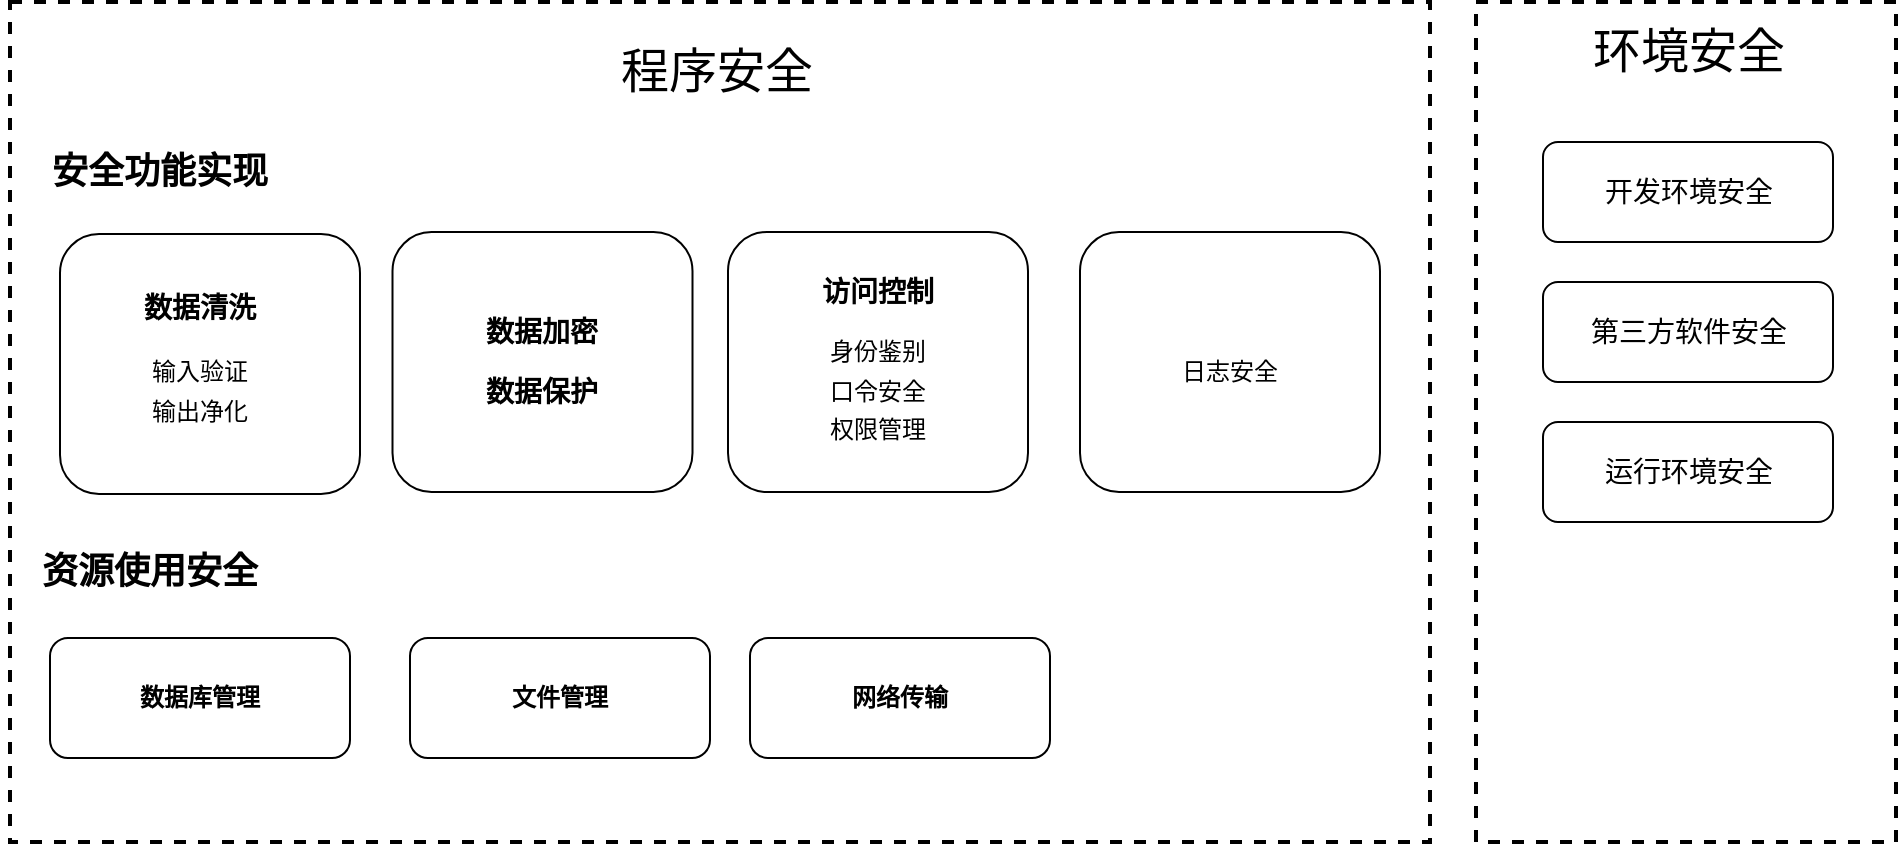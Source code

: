 <mxfile version="24.0.1" type="github">
  <diagram name="第 1 页" id="RZmathICBuaUP1Z9X-BT">
    <mxGraphModel dx="2074" dy="1106" grid="1" gridSize="10" guides="1" tooltips="1" connect="1" arrows="1" fold="1" page="1" pageScale="1" pageWidth="827" pageHeight="1169" math="0" shadow="0">
      <root>
        <mxCell id="0" />
        <mxCell id="1" parent="0" />
        <mxCell id="7MoIx1mdzT6-OvTNjF_R-1" value="" style="rounded=0;whiteSpace=wrap;html=1;dashed=1;strokeWidth=2;" vertex="1" parent="1">
          <mxGeometry x="60" y="310" width="710" height="420" as="geometry" />
        </mxCell>
        <mxCell id="7MoIx1mdzT6-OvTNjF_R-2" value="" style="rounded=0;whiteSpace=wrap;html=1;dashed=1;strokeWidth=2;" vertex="1" parent="1">
          <mxGeometry x="793" y="310" width="210" height="420" as="geometry" />
        </mxCell>
        <mxCell id="7MoIx1mdzT6-OvTNjF_R-3" value="环境安全" style="text;html=1;align=center;verticalAlign=middle;whiteSpace=wrap;rounded=0;fontSize=24;" vertex="1" parent="1">
          <mxGeometry x="832.75" y="320" width="132.5" height="30" as="geometry" />
        </mxCell>
        <mxCell id="7MoIx1mdzT6-OvTNjF_R-5" value="开发环境安全" style="rounded=1;whiteSpace=wrap;html=1;fontSize=14;" vertex="1" parent="1">
          <mxGeometry x="826.5" y="380" width="145" height="50" as="geometry" />
        </mxCell>
        <mxCell id="7MoIx1mdzT6-OvTNjF_R-6" value="程序安全" style="text;html=1;align=center;verticalAlign=middle;whiteSpace=wrap;rounded=0;fontSize=24;" vertex="1" parent="1">
          <mxGeometry x="347" y="330" width="132.5" height="30" as="geometry" />
        </mxCell>
        <mxCell id="7MoIx1mdzT6-OvTNjF_R-8" value="第三方软件安全" style="rounded=1;whiteSpace=wrap;html=1;fontSize=14;" vertex="1" parent="1">
          <mxGeometry x="826.5" y="450" width="145" height="50" as="geometry" />
        </mxCell>
        <mxCell id="7MoIx1mdzT6-OvTNjF_R-9" value="运行环境安全" style="rounded=1;whiteSpace=wrap;html=1;fontSize=14;" vertex="1" parent="1">
          <mxGeometry x="826.5" y="520" width="145" height="50" as="geometry" />
        </mxCell>
        <mxCell id="7MoIx1mdzT6-OvTNjF_R-10" value="" style="rounded=1;whiteSpace=wrap;html=1;" vertex="1" parent="1">
          <mxGeometry x="85" y="426" width="150" height="130" as="geometry" />
        </mxCell>
        <mxCell id="7MoIx1mdzT6-OvTNjF_R-11" value="数据清洗" style="text;html=1;align=center;verticalAlign=middle;whiteSpace=wrap;rounded=0;fontSize=14;fontStyle=1" vertex="1" parent="1">
          <mxGeometry x="105" y="448" width="100" height="30" as="geometry" />
        </mxCell>
        <mxCell id="7MoIx1mdzT6-OvTNjF_R-12" value="输入验证" style="text;html=1;align=center;verticalAlign=middle;whiteSpace=wrap;rounded=0;" vertex="1" parent="1">
          <mxGeometry x="105" y="481" width="100" height="28" as="geometry" />
        </mxCell>
        <mxCell id="7MoIx1mdzT6-OvTNjF_R-13" value="输出净化" style="text;html=1;align=center;verticalAlign=middle;whiteSpace=wrap;rounded=0;" vertex="1" parent="1">
          <mxGeometry x="105" y="500" width="100" height="30" as="geometry" />
        </mxCell>
        <mxCell id="7MoIx1mdzT6-OvTNjF_R-14" value="" style="rounded=1;whiteSpace=wrap;html=1;" vertex="1" parent="1">
          <mxGeometry x="251.25" y="425" width="150" height="130" as="geometry" />
        </mxCell>
        <mxCell id="7MoIx1mdzT6-OvTNjF_R-15" value="" style="rounded=1;whiteSpace=wrap;html=1;" vertex="1" parent="1">
          <mxGeometry x="419" y="425" width="150" height="130" as="geometry" />
        </mxCell>
        <mxCell id="7MoIx1mdzT6-OvTNjF_R-16" value="" style="rounded=1;whiteSpace=wrap;html=1;" vertex="1" parent="1">
          <mxGeometry x="595" y="425" width="150" height="130" as="geometry" />
        </mxCell>
        <mxCell id="7MoIx1mdzT6-OvTNjF_R-17" value="数据库管理" style="rounded=1;whiteSpace=wrap;html=1;fontStyle=1" vertex="1" parent="1">
          <mxGeometry x="80" y="628" width="150" height="60" as="geometry" />
        </mxCell>
        <mxCell id="7MoIx1mdzT6-OvTNjF_R-18" value="文件管理" style="rounded=1;whiteSpace=wrap;html=1;fontStyle=1" vertex="1" parent="1">
          <mxGeometry x="260" y="628" width="150" height="60" as="geometry" />
        </mxCell>
        <mxCell id="7MoIx1mdzT6-OvTNjF_R-19" value="网络传输" style="rounded=1;whiteSpace=wrap;html=1;fontStyle=1" vertex="1" parent="1">
          <mxGeometry x="430" y="628" width="150" height="60" as="geometry" />
        </mxCell>
        <mxCell id="7MoIx1mdzT6-OvTNjF_R-20" value="资源使用安全" style="text;html=1;align=center;verticalAlign=middle;whiteSpace=wrap;rounded=0;fontSize=18;fontStyle=1" vertex="1" parent="1">
          <mxGeometry x="55" y="580" width="150" height="30" as="geometry" />
        </mxCell>
        <mxCell id="7MoIx1mdzT6-OvTNjF_R-21" value="安全功能实现" style="text;html=1;align=center;verticalAlign=middle;whiteSpace=wrap;rounded=0;fontSize=18;fontStyle=1" vertex="1" parent="1">
          <mxGeometry x="60" y="380" width="150" height="30" as="geometry" />
        </mxCell>
        <mxCell id="7MoIx1mdzT6-OvTNjF_R-22" value="数据加密" style="text;html=1;align=center;verticalAlign=middle;whiteSpace=wrap;rounded=0;fontStyle=1;fontSize=14;" vertex="1" parent="1">
          <mxGeometry x="276.25" y="460" width="100" height="30" as="geometry" />
        </mxCell>
        <mxCell id="7MoIx1mdzT6-OvTNjF_R-24" value="数据保护" style="text;html=1;align=center;verticalAlign=middle;whiteSpace=wrap;rounded=0;fontStyle=1;fontSize=14;" vertex="1" parent="1">
          <mxGeometry x="276.25" y="490" width="100" height="30" as="geometry" />
        </mxCell>
        <mxCell id="7MoIx1mdzT6-OvTNjF_R-25" value="访问控制" style="text;html=1;align=center;verticalAlign=middle;whiteSpace=wrap;rounded=0;fontStyle=1;fontSize=14;" vertex="1" parent="1">
          <mxGeometry x="444" y="440" width="100" height="30" as="geometry" />
        </mxCell>
        <mxCell id="7MoIx1mdzT6-OvTNjF_R-26" value="身份鉴别&lt;span style=&quot;color: rgba(0, 0, 0, 0); font-family: monospace; font-size: 0px; text-align: start; text-wrap: nowrap;&quot;&gt;%3CmxGraphModel%3E%3Croot%3E%3CmxCell%20id%3D%220%22%2F%3E%3CmxCell%20id%3D%221%22%20parent%3D%220%22%2F%3E%3CmxCell%20id%3D%222%22%20value%3D%22%E8%AE%BF%E9%97%AE%E6%8E%A7%E5%88%B6%22%20style%3D%22text%3Bhtml%3D1%3Balign%3Dcenter%3BverticalAlign%3Dmiddle%3BwhiteSpace%3Dwrap%3Brounded%3D0%3B%22%20vertex%3D%221%22%20parent%3D%221%22%3E%3CmxGeometry%20x%3D%22444%22%20y%3D%22440%22%20width%3D%22100%22%20height%3D%2230%22%20as%3D%22geometry%22%2F%3E%3C%2FmxCell%3E%3C%2Froot%3E%3C%2FmxGraphModel%3E&lt;/span&gt;" style="text;html=1;align=center;verticalAlign=middle;whiteSpace=wrap;rounded=0;" vertex="1" parent="1">
          <mxGeometry x="444" y="470" width="100" height="30" as="geometry" />
        </mxCell>
        <mxCell id="7MoIx1mdzT6-OvTNjF_R-27" value="口令安全&lt;span style=&quot;color: rgba(0, 0, 0, 0); font-family: monospace; font-size: 0px; text-align: start; text-wrap: nowrap;&quot;&gt;%3CmxGraphModel%3E%3Croot%3E%3CmxCell%20id%3D%220%22%2F%3E%3CmxCell%20id%3D%221%22%20parent%3D%220%22%2F%3E%3CmxCell%20id%3D%222%22%20value%3D%22%E8%BA%AB%E4%BB%BD%E9%89%B4%E5%88%AB%26lt%3Bspan%20style%3D%26quot%3Bcolor%3A%20rgba(0%2C%200%2C%200%2C%200)%3B%20font-family%3A%20monospace%3B%20font-size%3A%200px%3B%20text-align%3A%20start%3B%20text-wrap%3A%20nowrap%3B%26quot%3B%26gt%3B%253CmxGraphModel%253E%253Croot%253E%253CmxCell%2520id%253D%25220%2522%252F%253E%253CmxCell%2520id%253D%25221%2522%2520parent%253D%25220%2522%252F%253E%253CmxCell%2520id%253D%25222%2522%2520value%253D%2522%25E8%25AE%25BF%25E9%2597%25AE%25E6%258E%25A7%25E5%2588%25B6%2522%2520style%253D%2522text%253Bhtml%253D1%253Balign%253Dcenter%253BverticalAlign%253Dmiddle%253BwhiteSpace%253Dwrap%253Brounded%253D0%253B%2522%2520vertex%253D%25221%2522%2520parent%253D%25221%2522%253E%253CmxGeometry%2520x%253D%2522444%2522%2520y%253D%2522440%2522%2520width%253D%2522100%2522%2520height%253D%252230%2522%2520as%253D%2522geometry%2522%252F%253E%253C%252FmxCell%253E%253C%252Froot%253E%253C%252FmxGraphModel%253E%26lt%3B%2Fspan%26gt%3B%22%20style%3D%22text%3Bhtml%3D1%3Balign%3Dcenter%3BverticalAlign%3Dmiddle%3BwhiteSpace%3Dwrap%3Brounded%3D0%3B%22%20vertex%3D%221%22%20parent%3D%221%22%3E%3CmxGeometry%20x%3D%22444%22%20y%3D%22470%22%20width%3D%22100%22%20height%3D%2230%22%20as%3D%22geometry%22%2F%3E%3C%2FmxCell%3E%3C%2Froot%3E%3C%2FmxGraphModel%3E&lt;/span&gt;" style="text;html=1;align=center;verticalAlign=middle;whiteSpace=wrap;rounded=0;" vertex="1" parent="1">
          <mxGeometry x="444" y="490" width="100" height="30" as="geometry" />
        </mxCell>
        <mxCell id="7MoIx1mdzT6-OvTNjF_R-28" value="权限管理" style="text;html=1;align=center;verticalAlign=middle;whiteSpace=wrap;rounded=0;" vertex="1" parent="1">
          <mxGeometry x="444" y="509" width="100" height="30" as="geometry" />
        </mxCell>
        <mxCell id="7MoIx1mdzT6-OvTNjF_R-29" value="日志安全" style="text;html=1;align=center;verticalAlign=middle;whiteSpace=wrap;rounded=0;" vertex="1" parent="1">
          <mxGeometry x="620" y="480" width="100" height="30" as="geometry" />
        </mxCell>
      </root>
    </mxGraphModel>
  </diagram>
</mxfile>
